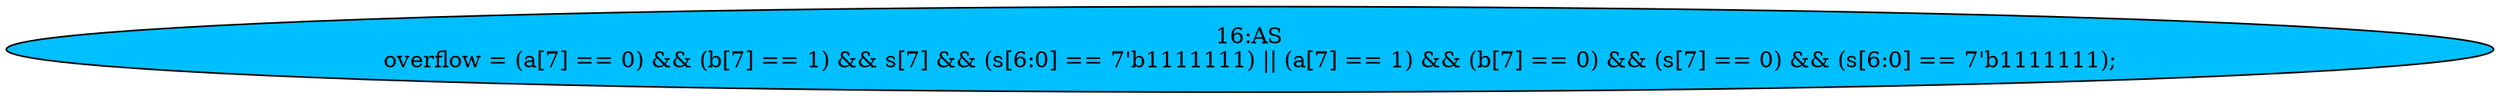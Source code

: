 strict digraph "" {
	node [label="\N"];
	"16:AS"	[ast="<pyverilog.vparser.ast.Assign object at 0x7f45f72d72d0>",
		def_var="['overflow']",
		fillcolor=deepskyblue,
		label="16:AS
overflow = (a[7] == 0) && (b[7] == 1) && s[7] && (s[6:0] == 7'b1111111) || (a[7] == 1) && (b[7] == 0) && (s[7] == 0) && (s[\
6:0] == 7'b1111111);",
		statements="[]",
		style=filled,
		typ=Assign,
		use_var="['a', 'b', 's', 's', 'a', 'b', 's', 's']"];
}
